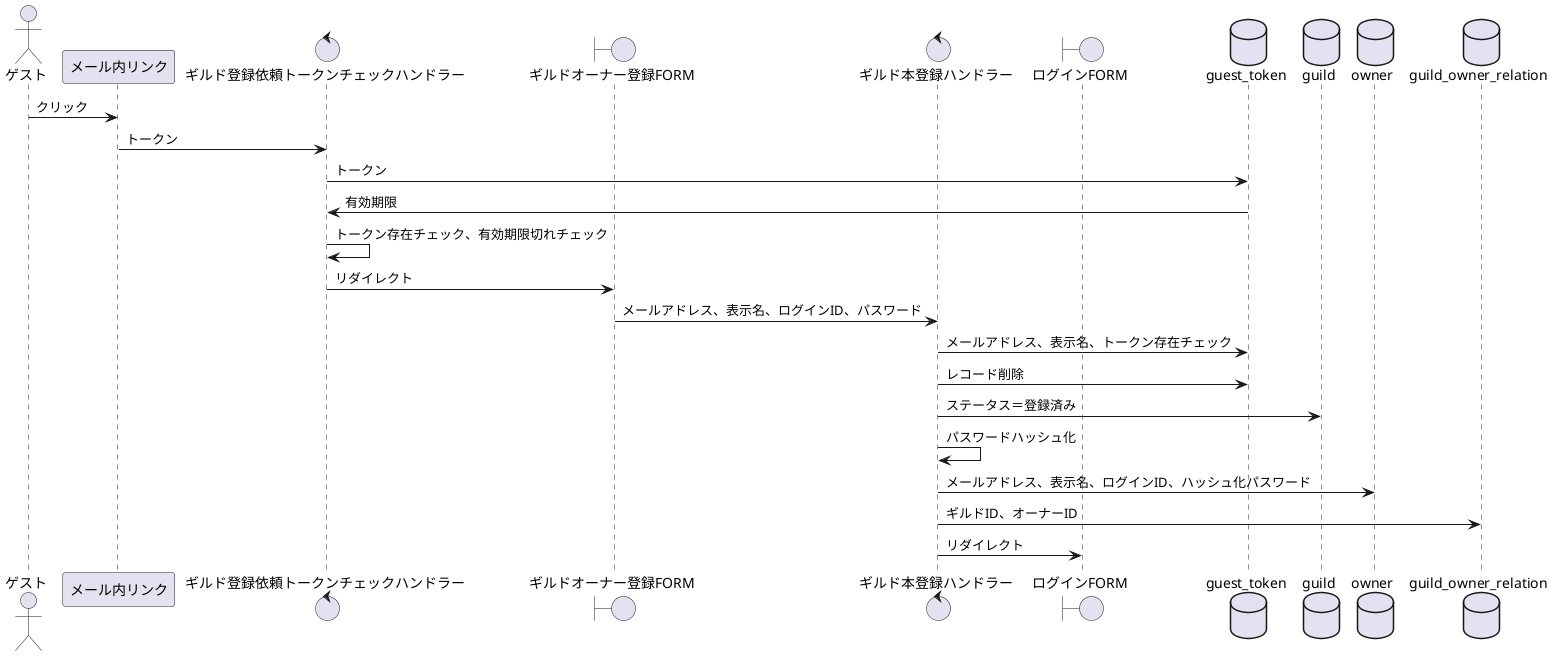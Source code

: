 @startuml

actor ゲスト as guest
participant メール内リンク as mail
control ギルド登録依頼トークンチェックハンドラー as handler
boundary ギルドオーナー登録FORM as form
control ギルド本登録ハンドラー as handler2
boundary ログインFORM as form2
database guest_token
database guild
database owner
database guild_owner_relation as rel

guest -> mail:クリック
mail -> handler:トークン
handler -> guest_token:トークン
guest_token -> handler:有効期限
handler -> handler:トークン存在チェック、有効期限切れチェック
handler -> form:リダイレクト
form -> handler2:メールアドレス、表示名、ログインID、パスワード
handler2 -> guest_token:メールアドレス、表示名、トークン存在チェック
handler2 -> guest_token:レコード削除
handler2 -> guild:ステータス＝登録済み
handler2 -> handler2:パスワードハッシュ化
handler2 -> owner:メールアドレス、表示名、ログインID、ハッシュ化パスワード
handler2 -> rel:ギルドID、オーナーID
handler2 -> form2:リダイレクト

@enduml